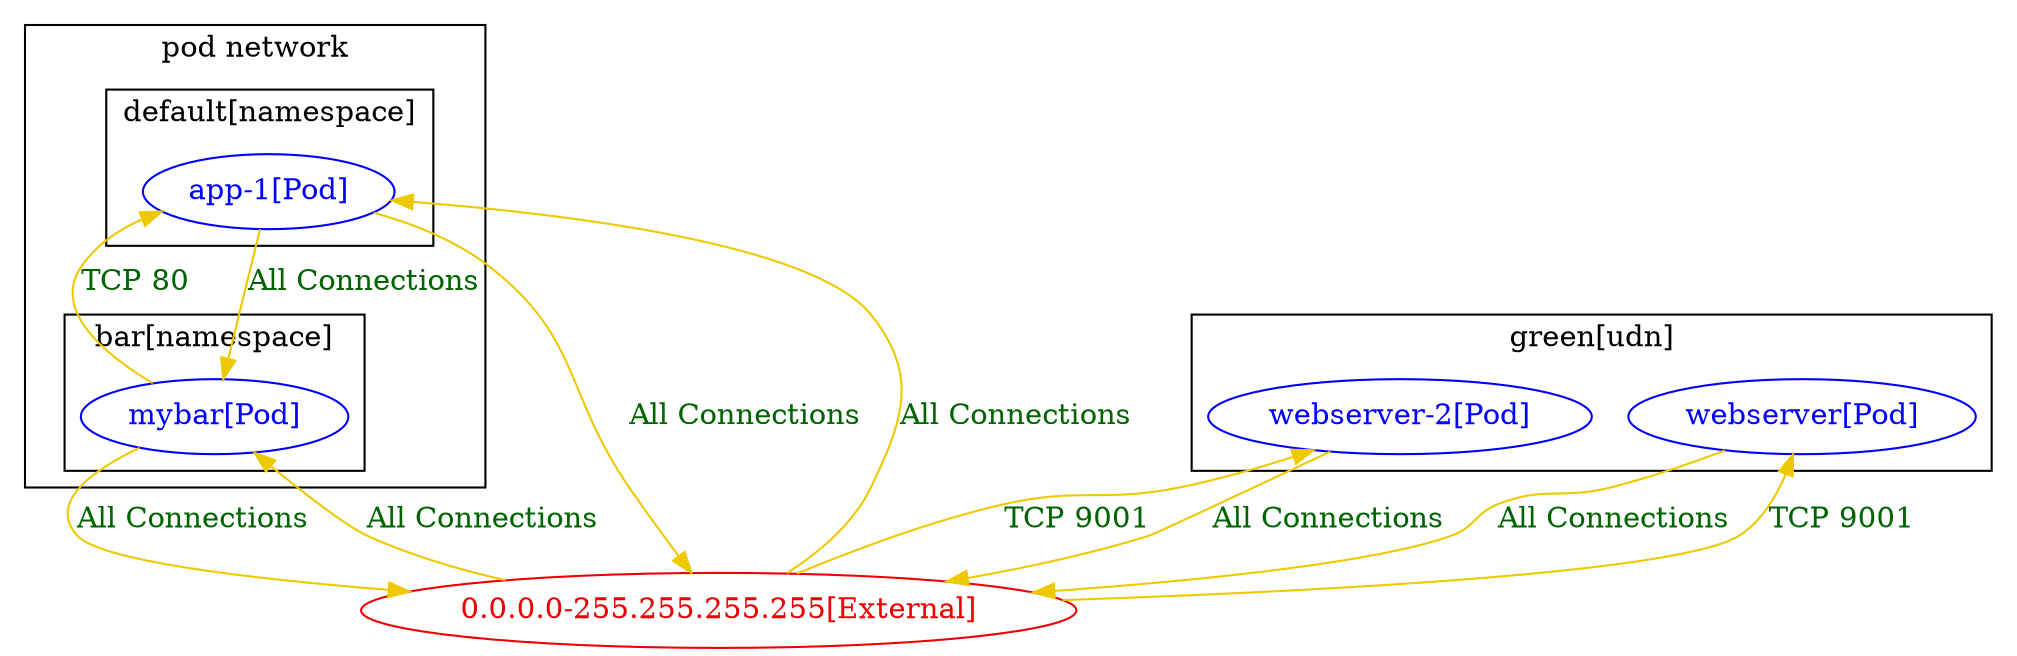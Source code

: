 digraph {
	subgraph "cluster_pod_network" {
	label="pod network"
	subgraph "cluster_bar[namespace]" {
		color="black"
		fontcolor="black"
		"bar/mybar[Pod]" [label="mybar[Pod]" color="blue" fontcolor="blue"]
		label="bar[namespace]"
	}
	subgraph "cluster_default[namespace]" {
		color="black"
		fontcolor="black"
		"default/app-1[Pod]" [label="app-1[Pod]" color="blue" fontcolor="blue"]
		label="default[namespace]"
	}
	}
	subgraph "cluster_green[udn]" {
		color="black"
		fontcolor="black"
		"green/webserver-2[Pod]" [label="webserver-2[Pod]" color="blue" fontcolor="blue"]
		"green/webserver[Pod]" [label="webserver[Pod]" color="blue" fontcolor="blue"]
		label="green[udn]"
	}
	"0.0.0.0-255.255.255.255[External]" [label="0.0.0.0-255.255.255.255[External]" color="red2" fontcolor="red2"]
	"0.0.0.0-255.255.255.255[External]" -> "bar/mybar[Pod]" [label="All Connections" color="gold2" fontcolor="darkgreen" weight=0.5]
	"0.0.0.0-255.255.255.255[External]" -> "default/app-1[Pod]" [label="All Connections" color="gold2" fontcolor="darkgreen" weight=0.5]
	"0.0.0.0-255.255.255.255[External]" -> "green/webserver-2[Pod]" [label="TCP 9001" color="gold2" fontcolor="darkgreen" weight=0.5]
	"0.0.0.0-255.255.255.255[External]" -> "green/webserver[Pod]" [label="TCP 9001" color="gold2" fontcolor="darkgreen" weight=0.5]
	"bar/mybar[Pod]" -> "0.0.0.0-255.255.255.255[External]" [label="All Connections" color="gold2" fontcolor="darkgreen" weight=1]
	"bar/mybar[Pod]" -> "default/app-1[Pod]" [label="TCP 80" color="gold2" fontcolor="darkgreen" weight=0.5]
	"default/app-1[Pod]" -> "0.0.0.0-255.255.255.255[External]" [label="All Connections" color="gold2" fontcolor="darkgreen" weight=1]
	"default/app-1[Pod]" -> "bar/mybar[Pod]" [label="All Connections" color="gold2" fontcolor="darkgreen" weight=1]
	"green/webserver-2[Pod]" -> "0.0.0.0-255.255.255.255[External]" [label="All Connections" color="gold2" fontcolor="darkgreen" weight=1]
	"green/webserver[Pod]" -> "0.0.0.0-255.255.255.255[External]" [label="All Connections" color="gold2" fontcolor="darkgreen" weight=1]
}